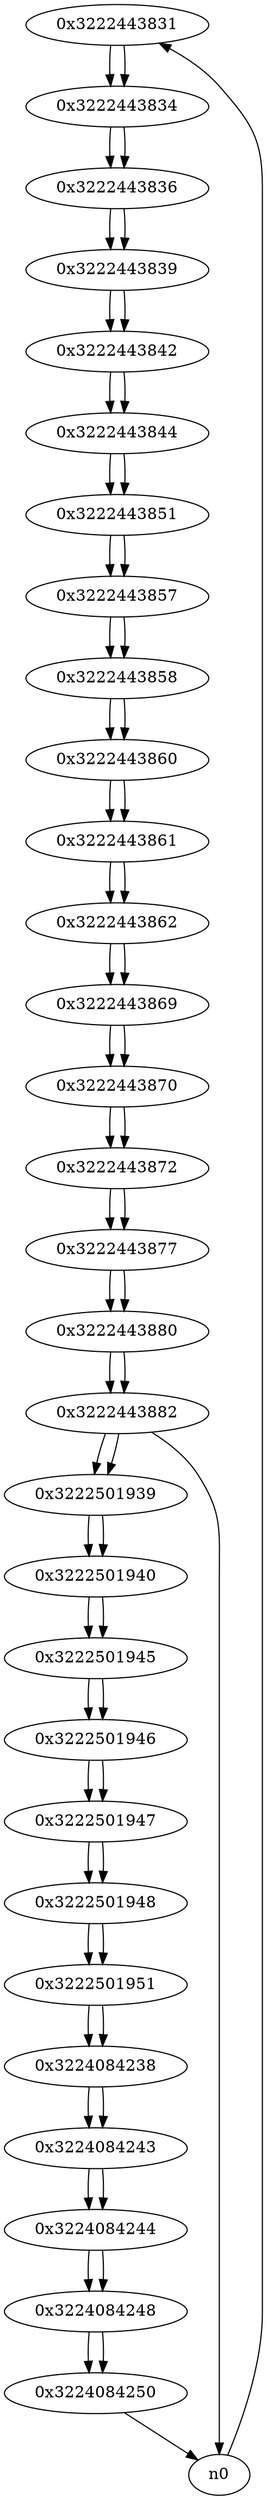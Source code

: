 digraph G{
/* nodes */
  n1 [label="0x3222443831"]
  n2 [label="0x3222443834"]
  n3 [label="0x3222443836"]
  n4 [label="0x3222443839"]
  n5 [label="0x3222443842"]
  n6 [label="0x3222443844"]
  n7 [label="0x3222443851"]
  n8 [label="0x3222443857"]
  n9 [label="0x3222443858"]
  n10 [label="0x3222443860"]
  n11 [label="0x3222443861"]
  n12 [label="0x3222443862"]
  n13 [label="0x3222443869"]
  n14 [label="0x3222443870"]
  n15 [label="0x3222443872"]
  n16 [label="0x3222443877"]
  n17 [label="0x3222443880"]
  n18 [label="0x3222443882"]
  n19 [label="0x3222501939"]
  n20 [label="0x3222501940"]
  n21 [label="0x3222501945"]
  n22 [label="0x3222501946"]
  n23 [label="0x3222501947"]
  n24 [label="0x3222501948"]
  n25 [label="0x3222501951"]
  n26 [label="0x3224084238"]
  n27 [label="0x3224084243"]
  n28 [label="0x3224084244"]
  n29 [label="0x3224084248"]
  n30 [label="0x3224084250"]
/* edges */
n1 -> n2;
n0 -> n1;
n2 -> n3;
n1 -> n2;
n3 -> n4;
n2 -> n3;
n4 -> n5;
n3 -> n4;
n5 -> n6;
n4 -> n5;
n6 -> n7;
n5 -> n6;
n7 -> n8;
n6 -> n7;
n8 -> n9;
n7 -> n8;
n9 -> n10;
n8 -> n9;
n10 -> n11;
n9 -> n10;
n11 -> n12;
n10 -> n11;
n12 -> n13;
n11 -> n12;
n13 -> n14;
n12 -> n13;
n14 -> n15;
n13 -> n14;
n15 -> n16;
n14 -> n15;
n16 -> n17;
n15 -> n16;
n17 -> n18;
n16 -> n17;
n18 -> n19;
n18 -> n0;
n17 -> n18;
n19 -> n20;
n18 -> n19;
n20 -> n21;
n19 -> n20;
n21 -> n22;
n20 -> n21;
n22 -> n23;
n21 -> n22;
n23 -> n24;
n22 -> n23;
n24 -> n25;
n23 -> n24;
n25 -> n26;
n24 -> n25;
n26 -> n27;
n25 -> n26;
n27 -> n28;
n26 -> n27;
n28 -> n29;
n27 -> n28;
n29 -> n30;
n28 -> n29;
n30 -> n0;
n29 -> n30;
}
